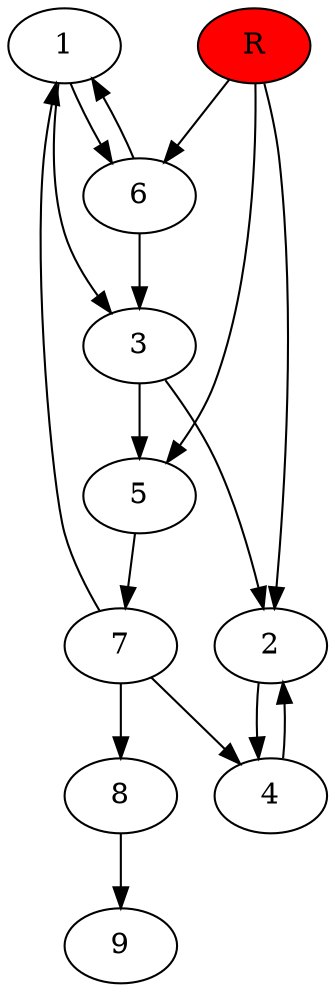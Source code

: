 digraph prb58238 {
	1
	2
	3
	4
	5
	6
	7
	8
	R [fillcolor="#ff0000" style=filled]
	1 -> 3
	1 -> 6
	2 -> 4
	3 -> 2
	3 -> 5
	4 -> 2
	5 -> 7
	6 -> 1
	6 -> 3
	7 -> 1
	7 -> 4
	7 -> 8
	8 -> 9
	R -> 2
	R -> 5
	R -> 6
}
